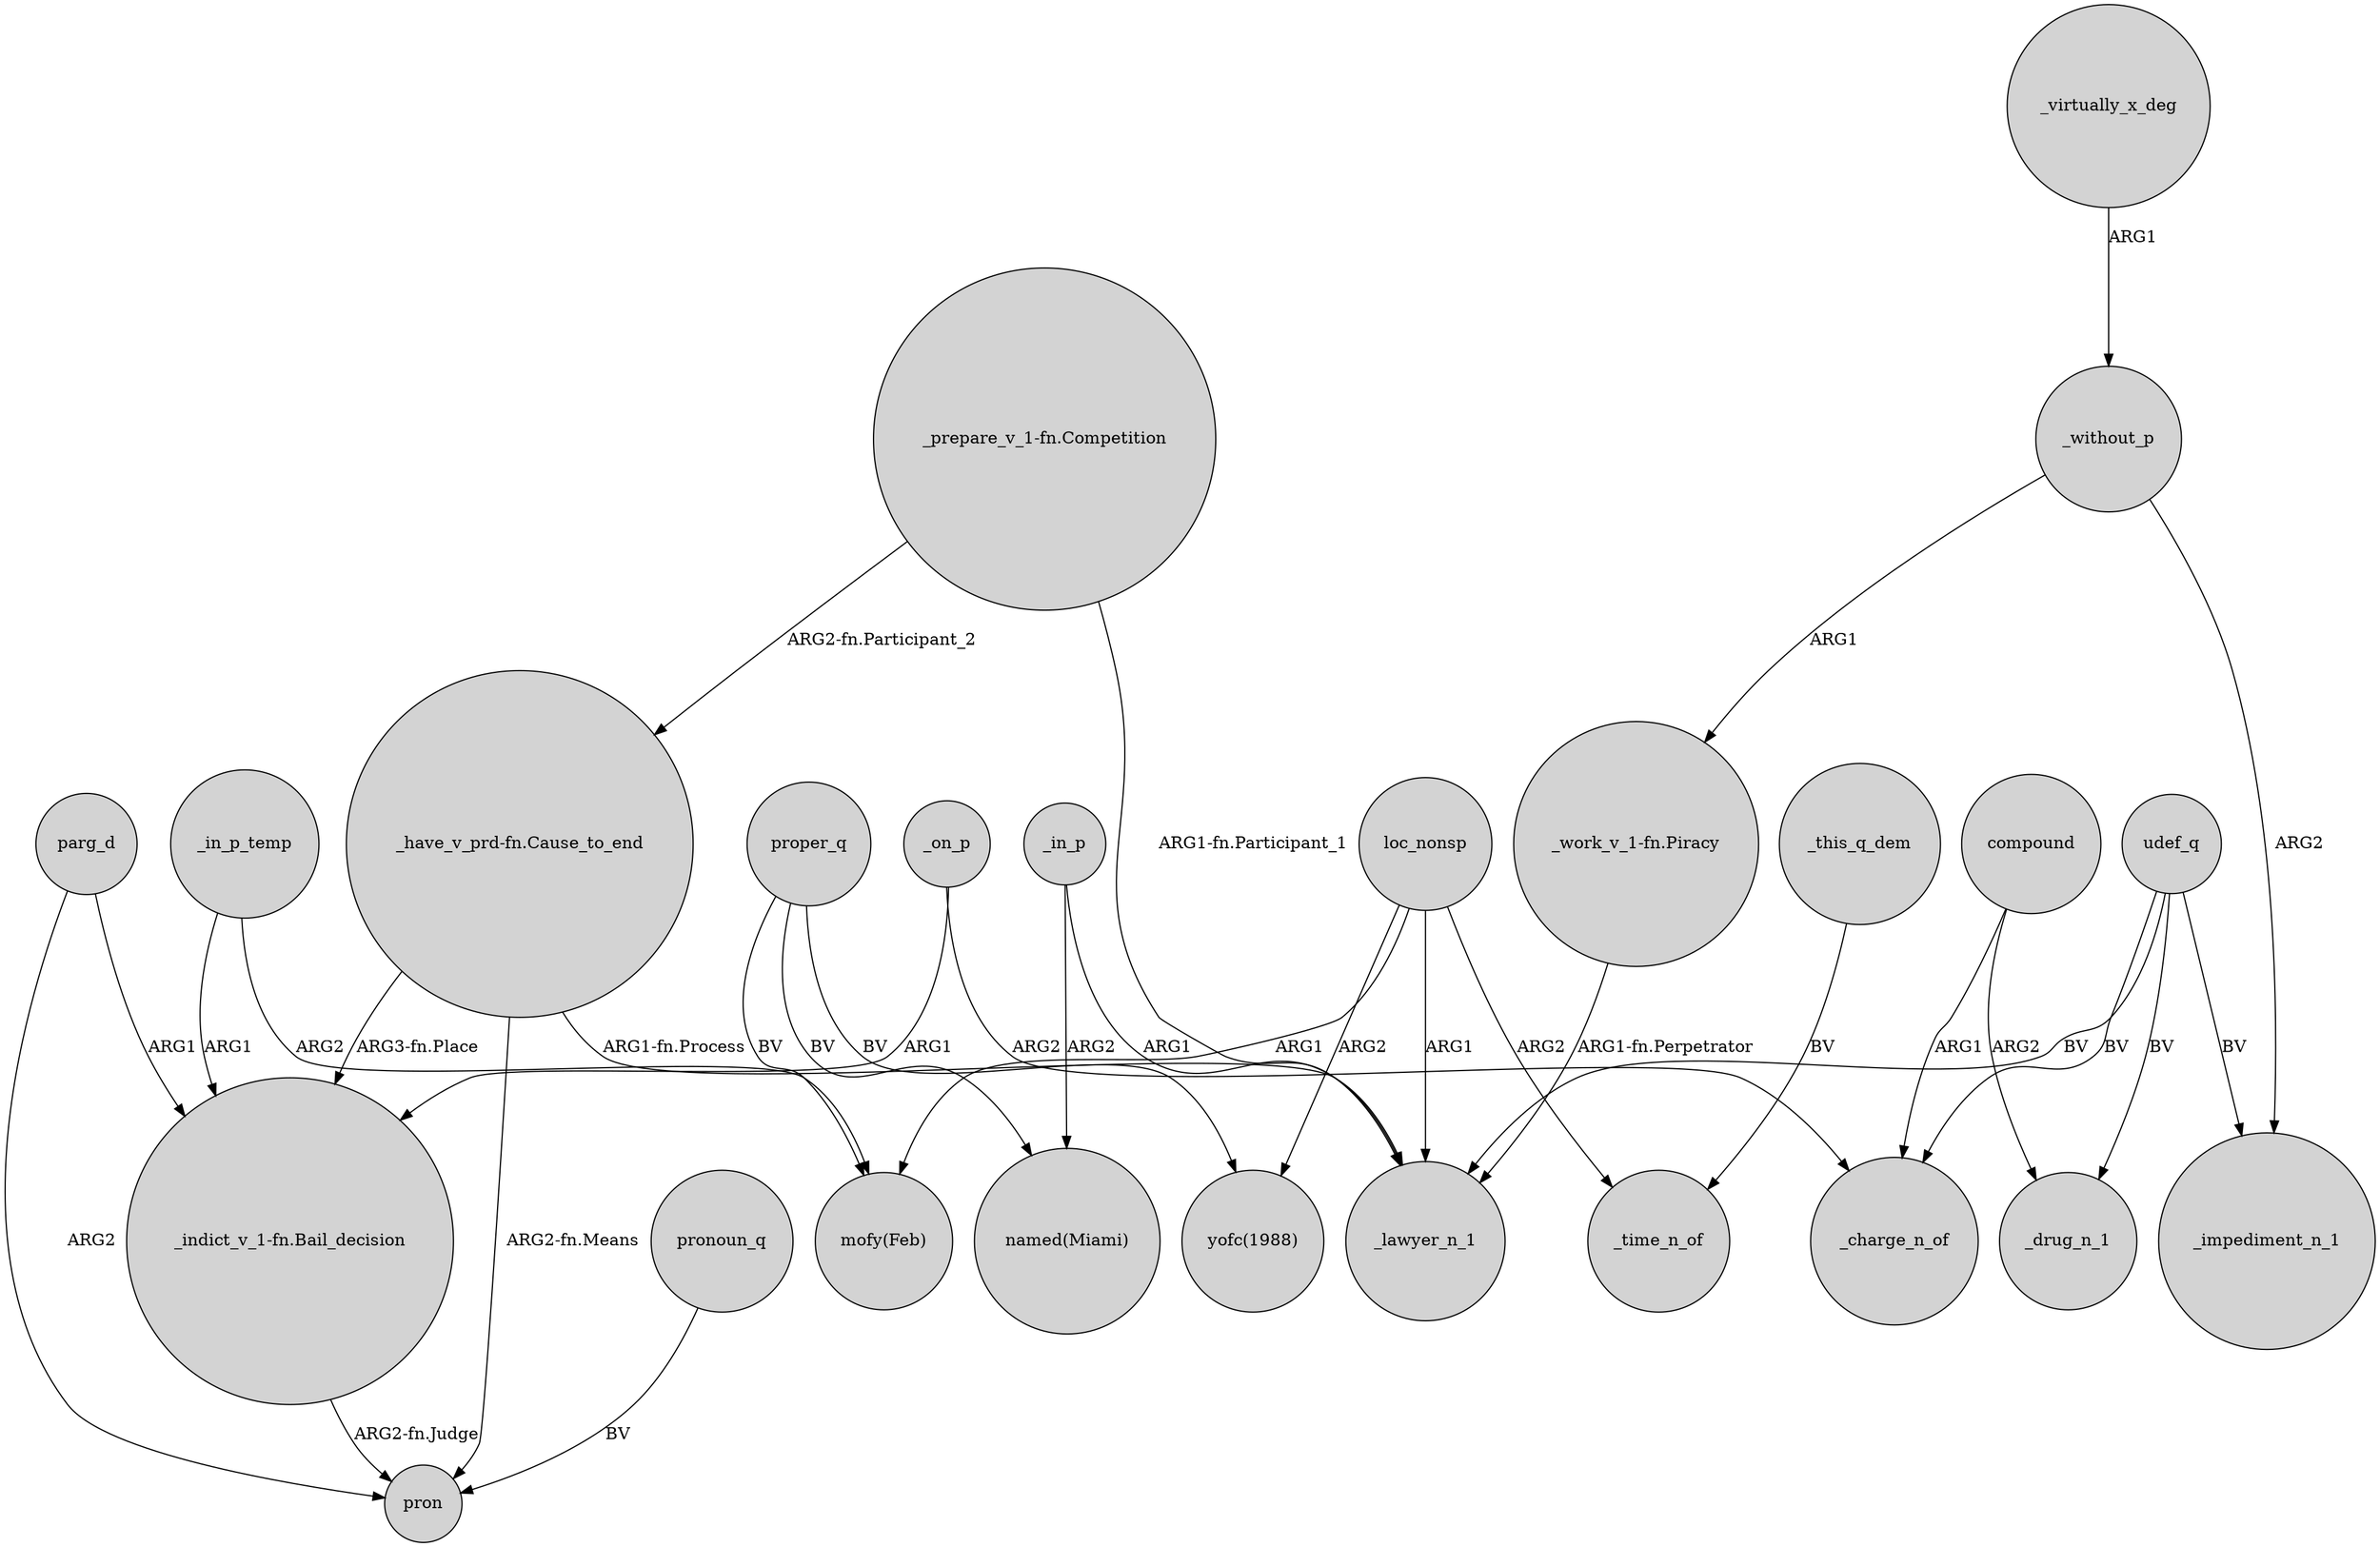 digraph {
	node [shape=circle style=filled]
	"_have_v_prd-fn.Cause_to_end" -> "_indict_v_1-fn.Bail_decision" [label="ARG3-fn.Place"]
	udef_q -> _impediment_n_1 [label=BV]
	_virtually_x_deg -> _without_p [label=ARG1]
	_in_p_temp -> "_indict_v_1-fn.Bail_decision" [label=ARG1]
	proper_q -> "named(Miami)" [label=BV]
	"_prepare_v_1-fn.Competition" -> _lawyer_n_1 [label="ARG1-fn.Participant_1"]
	parg_d -> "_indict_v_1-fn.Bail_decision" [label=ARG1]
	"_have_v_prd-fn.Cause_to_end" -> _lawyer_n_1 [label="ARG1-fn.Process"]
	loc_nonsp -> "mofy(Feb)" [label=ARG1]
	_this_q_dem -> _time_n_of [label=BV]
	"_indict_v_1-fn.Bail_decision" -> pron [label="ARG2-fn.Judge"]
	loc_nonsp -> _lawyer_n_1 [label=ARG1]
	parg_d -> pron [label=ARG2]
	_on_p -> _charge_n_of [label=ARG2]
	_without_p -> _impediment_n_1 [label=ARG2]
	proper_q -> "mofy(Feb)" [label=BV]
	udef_q -> _drug_n_1 [label=BV]
	_in_p -> _lawyer_n_1 [label=ARG1]
	pronoun_q -> pron [label=BV]
	compound -> _charge_n_of [label=ARG1]
	_in_p -> "named(Miami)" [label=ARG2]
	_on_p -> "_indict_v_1-fn.Bail_decision" [label=ARG1]
	"_prepare_v_1-fn.Competition" -> "_have_v_prd-fn.Cause_to_end" [label="ARG2-fn.Participant_2"]
	_without_p -> "_work_v_1-fn.Piracy" [label=ARG1]
	udef_q -> _charge_n_of [label=BV]
	proper_q -> "yofc(1988)" [label=BV]
	"_have_v_prd-fn.Cause_to_end" -> pron [label="ARG2-fn.Means"]
	loc_nonsp -> _time_n_of [label=ARG2]
	udef_q -> _lawyer_n_1 [label=BV]
	_in_p_temp -> "mofy(Feb)" [label=ARG2]
	loc_nonsp -> "yofc(1988)" [label=ARG2]
	"_work_v_1-fn.Piracy" -> _lawyer_n_1 [label="ARG1-fn.Perpetrator"]
	compound -> _drug_n_1 [label=ARG2]
}
